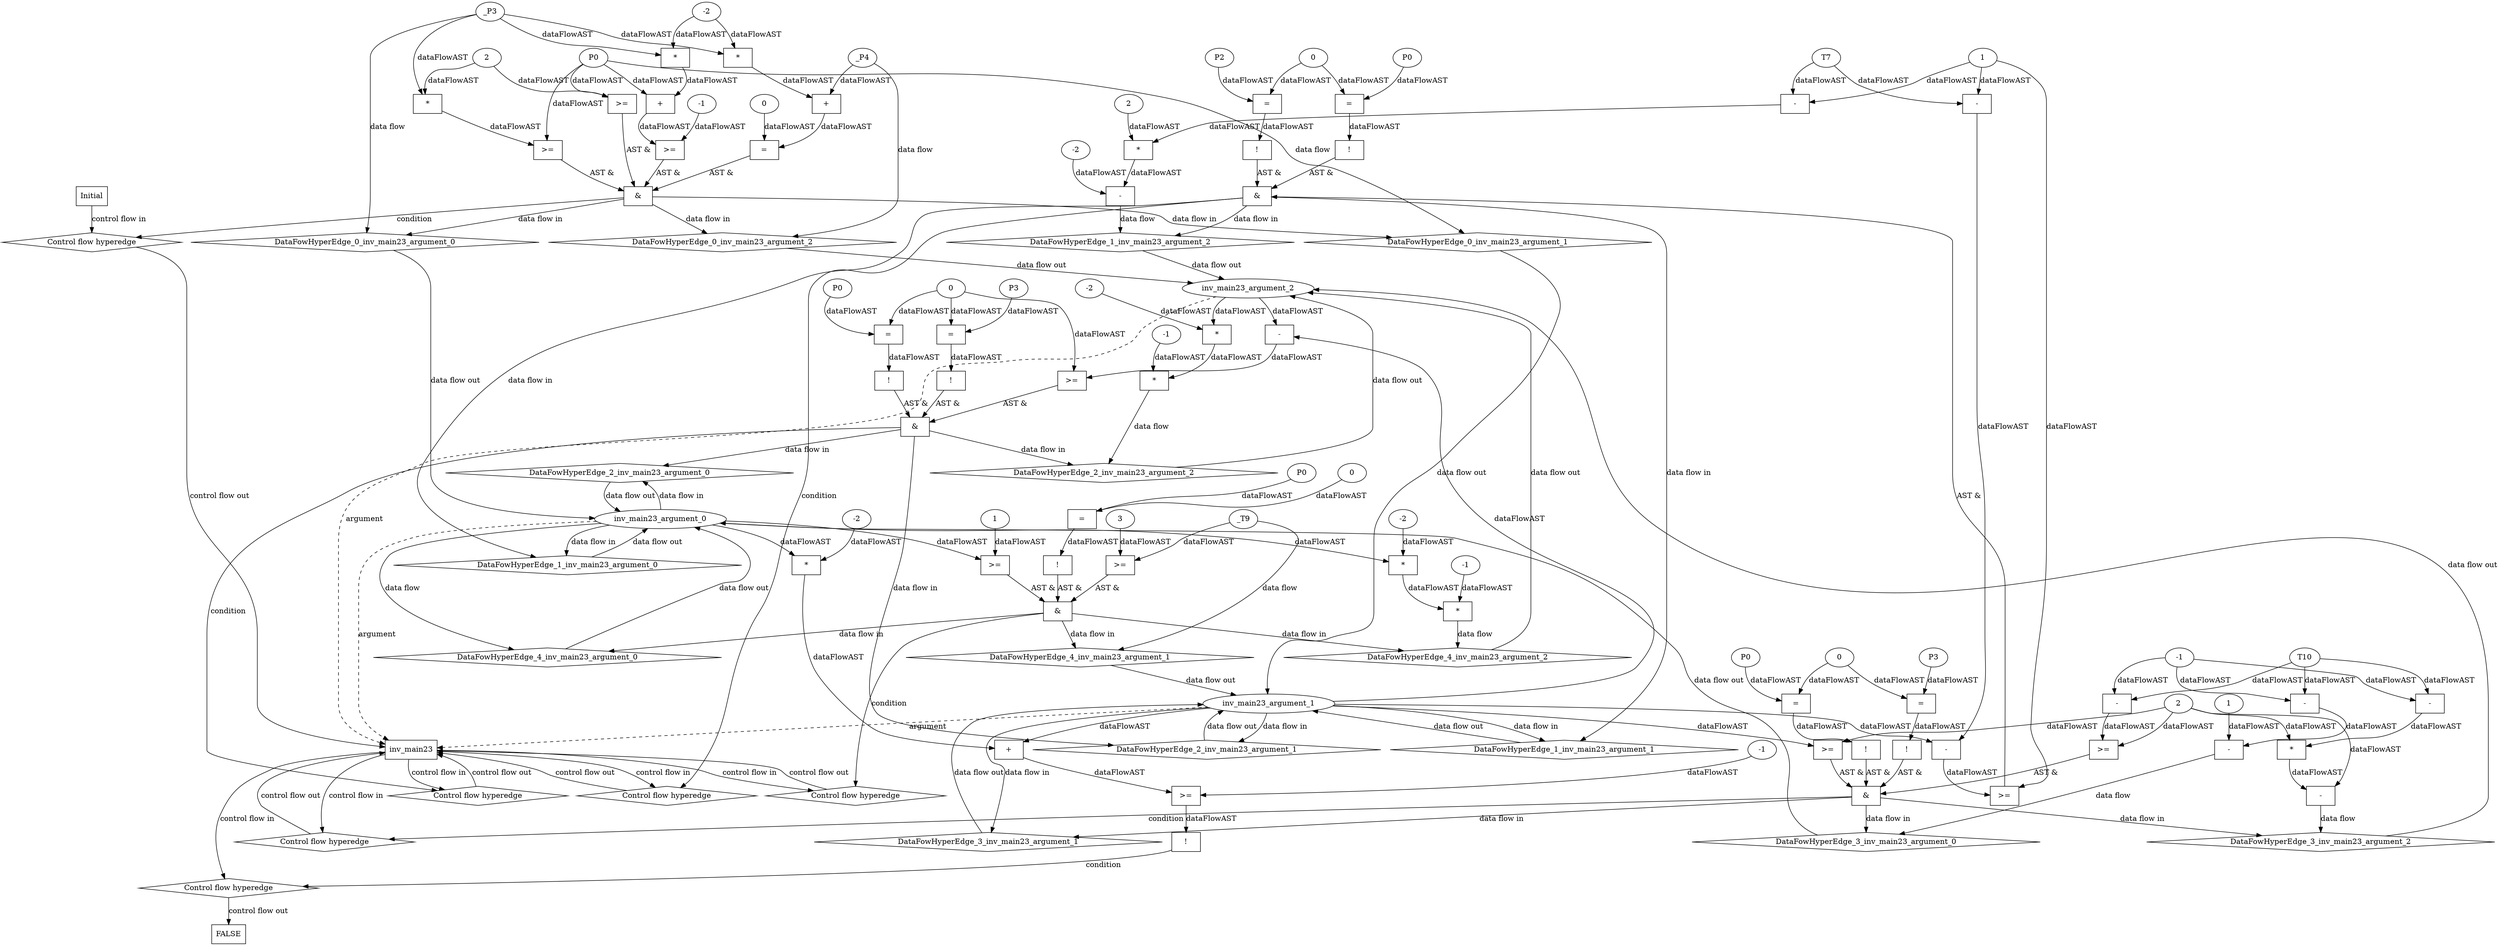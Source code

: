 digraph dag {
"inv_main23" [label="inv_main23" nodeName="inv_main23" class=cfn  shape="rect"];
FALSE [label="FALSE" nodeName=FALSE class=cfn  shape="rect"];
Initial [label="Initial" nodeName=Initial class=cfn  shape="rect"];
ControlFowHyperEdge_0 [label="Control flow hyperedge" nodeName=ControlFowHyperEdge_0 class=controlFlowHyperEdge shape="diamond"];
"Initial" -> ControlFowHyperEdge_0 [label="control flow in"]
ControlFowHyperEdge_0 -> "inv_main23" [label="control flow out"]
ControlFowHyperEdge_1 [label="Control flow hyperedge" nodeName=ControlFowHyperEdge_1 class=controlFlowHyperEdge shape="diamond"];
"inv_main23" -> ControlFowHyperEdge_1 [label="control flow in"]
ControlFowHyperEdge_1 -> "inv_main23" [label="control flow out"]
ControlFowHyperEdge_2 [label="Control flow hyperedge" nodeName=ControlFowHyperEdge_2 class=controlFlowHyperEdge shape="diamond"];
"inv_main23" -> ControlFowHyperEdge_2 [label="control flow in"]
ControlFowHyperEdge_2 -> "inv_main23" [label="control flow out"]
ControlFowHyperEdge_3 [label="Control flow hyperedge" nodeName=ControlFowHyperEdge_3 class=controlFlowHyperEdge shape="diamond"];
"inv_main23" -> ControlFowHyperEdge_3 [label="control flow in"]
ControlFowHyperEdge_3 -> "inv_main23" [label="control flow out"]
ControlFowHyperEdge_4 [label="Control flow hyperedge" nodeName=ControlFowHyperEdge_4 class=controlFlowHyperEdge shape="diamond"];
"inv_main23" -> ControlFowHyperEdge_4 [label="control flow in"]
ControlFowHyperEdge_4 -> "inv_main23" [label="control flow out"]
ControlFowHyperEdge_5 [label="Control flow hyperedge" nodeName=ControlFowHyperEdge_5 class=controlFlowHyperEdge shape="diamond"];
"inv_main23" -> ControlFowHyperEdge_5 [label="control flow in"]
ControlFowHyperEdge_5 -> "FALSE" [label="control flow out"]
"inv_main23_argument_0" [label="inv_main23_argument_0" nodeName=argument0 class=argument  head="inv_main23" shape="oval"];
"inv_main23_argument_0" -> "inv_main23"[label="argument" style="dashed"]
"inv_main23_argument_1" [label="inv_main23_argument_1" nodeName=argument1 class=argument  head="inv_main23" shape="oval"];
"inv_main23_argument_1" -> "inv_main23"[label="argument" style="dashed"]
"inv_main23_argument_2" [label="inv_main23_argument_2" nodeName=argument2 class=argument  head="inv_main23" shape="oval"];
"inv_main23_argument_2" -> "inv_main23"[label="argument" style="dashed"]

"xxxinv_main23___Initial_0xxx_and" [label="&" nodeName="xxxinv_main23___Initial_0xxx_and" class=Operator shape="rect"];
"xxxinv_main23___Initial_0xxxguard_0_node_0" [label=">=" nodeName="xxxinv_main23___Initial_0xxxguard_0_node_0" class=Operator  shape="rect"];
"xxxinv_main23___Initial_0xxxguard_0_node_2" [label="2" nodeName="xxxinv_main23___Initial_0xxxguard_0_node_2" class=Literal ];
"xxxinv_main23___Initial_0xxxdataFlow1_node_0" -> "xxxinv_main23___Initial_0xxxguard_0_node_0"[label="dataFlowAST"]
"xxxinv_main23___Initial_0xxxguard_0_node_2" -> "xxxinv_main23___Initial_0xxxguard_0_node_0"[label="dataFlowAST"]

"xxxinv_main23___Initial_0xxxguard_0_node_0" -> "xxxinv_main23___Initial_0xxx_and" [label="AST &"];
"xxxinv_main23___Initial_0xxxguard1_node_0" [label=">=" nodeName="xxxinv_main23___Initial_0xxxguard1_node_0" class=Operator  shape="rect"];
"xxxinv_main23___Initial_0xxxguard1_node_1" [label="*" nodeName="xxxinv_main23___Initial_0xxxguard1_node_1" class=Operator  shape="rect"];
"xxxinv_main23___Initial_0xxxguard_0_node_2" [label="2" nodeName="xxxinv_main23___Initial_0xxxguard_0_node_2" class=Coeff ];
"xxxinv_main23___Initial_0xxxguard1_node_1" -> "xxxinv_main23___Initial_0xxxguard1_node_0"[label="dataFlowAST"]
"xxxinv_main23___Initial_0xxxdataFlow1_node_0" -> "xxxinv_main23___Initial_0xxxguard1_node_0"[label="dataFlowAST"]
"xxxinv_main23___Initial_0xxxguard_0_node_2" -> "xxxinv_main23___Initial_0xxxguard1_node_1"[label="dataFlowAST"]
"xxxinv_main23___Initial_0xxxdataFlow_0_node_0" -> "xxxinv_main23___Initial_0xxxguard1_node_1"[label="dataFlowAST"]

"xxxinv_main23___Initial_0xxxguard1_node_0" -> "xxxinv_main23___Initial_0xxx_and" [label="AST &"];
"xxxinv_main23___Initial_0xxxguard2_node_0" [label=">=" nodeName="xxxinv_main23___Initial_0xxxguard2_node_0" class=Operator  shape="rect"];
"xxxinv_main23___Initial_0xxxguard2_node_1" [label="+" nodeName="xxxinv_main23___Initial_0xxxguard2_node_1" class= Operator shape="rect"];
"xxxinv_main23___Initial_0xxxguard2_node_2" [label="*" nodeName="xxxinv_main23___Initial_0xxxguard2_node_2" class=Operator  shape="rect"];
"xxxinv_main23___Initial_0xxxguard2_node_3" [label="-2" nodeName="xxxinv_main23___Initial_0xxxguard2_node_3" class=Coeff ];
"xxxinv_main23___Initial_0xxxguard2_node_6" [label="-1" nodeName="xxxinv_main23___Initial_0xxxguard2_node_6" class=Literal ];
"xxxinv_main23___Initial_0xxxguard2_node_1" -> "xxxinv_main23___Initial_0xxxguard2_node_0"[label="dataFlowAST"]
"xxxinv_main23___Initial_0xxxguard2_node_6" -> "xxxinv_main23___Initial_0xxxguard2_node_0"[label="dataFlowAST"]
"xxxinv_main23___Initial_0xxxguard2_node_2" -> "xxxinv_main23___Initial_0xxxguard2_node_1"[label="dataFlowAST"]
"xxxinv_main23___Initial_0xxxdataFlow1_node_0" -> "xxxinv_main23___Initial_0xxxguard2_node_1"[label="dataFlowAST"]
"xxxinv_main23___Initial_0xxxguard2_node_3" -> "xxxinv_main23___Initial_0xxxguard2_node_2"[label="dataFlowAST"]
"xxxinv_main23___Initial_0xxxdataFlow_0_node_0" -> "xxxinv_main23___Initial_0xxxguard2_node_2"[label="dataFlowAST"]

"xxxinv_main23___Initial_0xxxguard2_node_0" -> "xxxinv_main23___Initial_0xxx_and" [label="AST &"];
"xxxinv_main23___Initial_0xxxguard3_node_0" [label="=" nodeName="xxxinv_main23___Initial_0xxxguard3_node_0" class=Operator  shape="rect"];
"xxxinv_main23___Initial_0xxxguard3_node_1" [label="+" nodeName="xxxinv_main23___Initial_0xxxguard3_node_1" class= Operator shape="rect"];
"xxxinv_main23___Initial_0xxxguard3_node_3" [label="*" nodeName="xxxinv_main23___Initial_0xxxguard3_node_3" class=Operator  shape="rect"];
"xxxinv_main23___Initial_0xxxguard2_node_3" [label="-2" nodeName="xxxinv_main23___Initial_0xxxguard2_node_3" class=Coeff ];
"xxxinv_main23___Initial_0xxxguard3_node_6" [label="0" nodeName="xxxinv_main23___Initial_0xxxguard3_node_6" class=Literal ];
"xxxinv_main23___Initial_0xxxguard3_node_1" -> "xxxinv_main23___Initial_0xxxguard3_node_0"[label="dataFlowAST"]
"xxxinv_main23___Initial_0xxxguard3_node_6" -> "xxxinv_main23___Initial_0xxxguard3_node_0"[label="dataFlowAST"]
"xxxinv_main23___Initial_0xxxdataFlow2_node_0" -> "xxxinv_main23___Initial_0xxxguard3_node_1"[label="dataFlowAST"]
"xxxinv_main23___Initial_0xxxguard3_node_3" -> "xxxinv_main23___Initial_0xxxguard3_node_1"[label="dataFlowAST"]
"xxxinv_main23___Initial_0xxxdataFlow_0_node_0" -> "xxxinv_main23___Initial_0xxxguard3_node_3"[label="dataFlowAST"]
"xxxinv_main23___Initial_0xxxguard2_node_3" -> "xxxinv_main23___Initial_0xxxguard3_node_3"[label="dataFlowAST"]

"xxxinv_main23___Initial_0xxxguard3_node_0" -> "xxxinv_main23___Initial_0xxx_and" [label="AST &"];
"xxxinv_main23___Initial_0xxx_and" -> "ControlFowHyperEdge_0" [label="condition"];
"xxxinv_main23___Initial_0xxxdataFlow_0_node_0" [label="_P3" nodeName="xxxinv_main23___Initial_0xxxdataFlow_0_node_0" class=Constant ];

"xxxinv_main23___Initial_0xxxdataFlow_0_node_0" -> "DataFowHyperEdge_0_inv_main23_argument_0" [label="data flow"];
"xxxinv_main23___Initial_0xxxdataFlow1_node_0" [label="P0" nodeName="xxxinv_main23___Initial_0xxxdataFlow1_node_0" class=Constant ];

"xxxinv_main23___Initial_0xxxdataFlow1_node_0" -> "DataFowHyperEdge_0_inv_main23_argument_1" [label="data flow"];
"xxxinv_main23___Initial_0xxxdataFlow2_node_0" [label="_P4" nodeName="xxxinv_main23___Initial_0xxxdataFlow2_node_0" class=Constant ];

"xxxinv_main23___Initial_0xxxdataFlow2_node_0" -> "DataFowHyperEdge_0_inv_main23_argument_2" [label="data flow"];
"xxxinv_main23___inv_main23_1xxx_and" [label="&" nodeName="xxxinv_main23___inv_main23_1xxx_and" class=Operator shape="rect"];
"xxxinv_main23___inv_main23_1xxxguard_0_node_0" [label="!" nodeName="xxxinv_main23___inv_main23_1xxxguard_0_node_0" class=Operator shape="rect"];
"xxxinv_main23___inv_main23_1xxxguard_0_node_1" [label="=" nodeName="xxxinv_main23___inv_main23_1xxxguard_0_node_1" class=Operator  shape="rect"];
"xxxinv_main23___inv_main23_1xxxguard_0_node_2" [label="P0" nodeName="xxxinv_main23___inv_main23_1xxxguard_0_node_2" class=Constant ];
"xxxinv_main23___inv_main23_1xxxguard_0_node_3" [label="0" nodeName="xxxinv_main23___inv_main23_1xxxguard_0_node_3" class=Literal ];
"xxxinv_main23___inv_main23_1xxxguard_0_node_1" -> "xxxinv_main23___inv_main23_1xxxguard_0_node_0"[label="dataFlowAST"]
"xxxinv_main23___inv_main23_1xxxguard_0_node_2" -> "xxxinv_main23___inv_main23_1xxxguard_0_node_1"[label="dataFlowAST"]
"xxxinv_main23___inv_main23_1xxxguard_0_node_3" -> "xxxinv_main23___inv_main23_1xxxguard_0_node_1"[label="dataFlowAST"]

"xxxinv_main23___inv_main23_1xxxguard_0_node_0" -> "xxxinv_main23___inv_main23_1xxx_and" [label="AST &"];
"xxxinv_main23___inv_main23_1xxxguard1_node_0" [label="!" nodeName="xxxinv_main23___inv_main23_1xxxguard1_node_0" class=Operator shape="rect"];
"xxxinv_main23___inv_main23_1xxxguard1_node_1" [label="=" nodeName="xxxinv_main23___inv_main23_1xxxguard1_node_1" class=Operator  shape="rect"];
"xxxinv_main23___inv_main23_1xxxguard1_node_2" [label="P2" nodeName="xxxinv_main23___inv_main23_1xxxguard1_node_2" class=Constant ];
"xxxinv_main23___inv_main23_1xxxguard1_node_1" -> "xxxinv_main23___inv_main23_1xxxguard1_node_0"[label="dataFlowAST"]
"xxxinv_main23___inv_main23_1xxxguard1_node_2" -> "xxxinv_main23___inv_main23_1xxxguard1_node_1"[label="dataFlowAST"]
"xxxinv_main23___inv_main23_1xxxguard_0_node_3" -> "xxxinv_main23___inv_main23_1xxxguard1_node_1"[label="dataFlowAST"]

"xxxinv_main23___inv_main23_1xxxguard1_node_0" -> "xxxinv_main23___inv_main23_1xxx_and" [label="AST &"];
"xxxinv_main23___inv_main23_1xxxguard2_node_0" [label=">=" nodeName="xxxinv_main23___inv_main23_1xxxguard2_node_0" class=Operator  shape="rect"];
"xxxinv_main23___inv_main23_1xxxguard2_node_1" [label="-" nodeName="xxxinv_main23___inv_main23_1xxxguard2_node_1" class= Operator shape="rect"];
"xxxinv_main23___inv_main23_1xxxguard2_node_3" [label="-" nodeName="xxxinv_main23___inv_main23_1xxxguard2_node_3" class= Operator shape="rect"];
"xxxinv_main23___inv_main23_1xxxguard2_node_1" -> "xxxinv_main23___inv_main23_1xxxguard2_node_0"[label="dataFlowAST"]
"xxxinv_main23___inv_main23_1xxxdataFlow_0_node_5" -> "xxxinv_main23___inv_main23_1xxxguard2_node_0"[label="dataFlowAST"]
"inv_main23_argument_1" -> "xxxinv_main23___inv_main23_1xxxguard2_node_1"[label="dataFlowAST"]
"xxxinv_main23___inv_main23_1xxxguard2_node_3" -> "xxxinv_main23___inv_main23_1xxxguard2_node_1"[label="dataFlowAST"]
"xxxinv_main23___inv_main23_1xxxdataFlow_0_node_4" -> "xxxinv_main23___inv_main23_1xxxguard2_node_3"[label="dataFlowAST"]
"xxxinv_main23___inv_main23_1xxxdataFlow_0_node_5" -> "xxxinv_main23___inv_main23_1xxxguard2_node_3"[label="dataFlowAST"]

"xxxinv_main23___inv_main23_1xxxguard2_node_0" -> "xxxinv_main23___inv_main23_1xxx_and" [label="AST &"];
"xxxinv_main23___inv_main23_1xxx_and" -> "ControlFowHyperEdge_1" [label="condition"];
"xxxinv_main23___inv_main23_1xxxdataFlow_0_node_0" [label="-" nodeName="xxxinv_main23___inv_main23_1xxxdataFlow_0_node_0" class= Operator shape="rect"];
"xxxinv_main23___inv_main23_1xxxdataFlow_0_node_1" [label="*" nodeName="xxxinv_main23___inv_main23_1xxxdataFlow_0_node_1" class=Operator  shape="rect"];
"xxxinv_main23___inv_main23_1xxxdataFlow_0_node_2" [label="2" nodeName="xxxinv_main23___inv_main23_1xxxdataFlow_0_node_2" class=Coeff ];
"xxxinv_main23___inv_main23_1xxxdataFlow_0_node_3" [label="-" nodeName="xxxinv_main23___inv_main23_1xxxdataFlow_0_node_3" class= Operator shape="rect"];
"xxxinv_main23___inv_main23_1xxxdataFlow_0_node_4" [label="T7" nodeName="xxxinv_main23___inv_main23_1xxxdataFlow_0_node_4" class=Constant ];
"xxxinv_main23___inv_main23_1xxxdataFlow_0_node_5" [label="1" nodeName="xxxinv_main23___inv_main23_1xxxdataFlow_0_node_5" class=Literal ];
"xxxinv_main23___inv_main23_1xxxdataFlow_0_node_6" [label="-2" nodeName="xxxinv_main23___inv_main23_1xxxdataFlow_0_node_6" class=Literal ];
"xxxinv_main23___inv_main23_1xxxdataFlow_0_node_1" -> "xxxinv_main23___inv_main23_1xxxdataFlow_0_node_0"[label="dataFlowAST"]
"xxxinv_main23___inv_main23_1xxxdataFlow_0_node_6" -> "xxxinv_main23___inv_main23_1xxxdataFlow_0_node_0"[label="dataFlowAST"]
"xxxinv_main23___inv_main23_1xxxdataFlow_0_node_2" -> "xxxinv_main23___inv_main23_1xxxdataFlow_0_node_1"[label="dataFlowAST"]
"xxxinv_main23___inv_main23_1xxxdataFlow_0_node_3" -> "xxxinv_main23___inv_main23_1xxxdataFlow_0_node_1"[label="dataFlowAST"]
"xxxinv_main23___inv_main23_1xxxdataFlow_0_node_4" -> "xxxinv_main23___inv_main23_1xxxdataFlow_0_node_3"[label="dataFlowAST"]
"xxxinv_main23___inv_main23_1xxxdataFlow_0_node_5" -> "xxxinv_main23___inv_main23_1xxxdataFlow_0_node_3"[label="dataFlowAST"]

"xxxinv_main23___inv_main23_1xxxdataFlow_0_node_0" -> "DataFowHyperEdge_1_inv_main23_argument_2" [label="data flow"];
"xxxinv_main23___inv_main23_2xxx_and" [label="&" nodeName="xxxinv_main23___inv_main23_2xxx_and" class=Operator shape="rect"];
"xxxinv_main23___inv_main23_2xxxguard_0_node_0" [label="!" nodeName="xxxinv_main23___inv_main23_2xxxguard_0_node_0" class=Operator shape="rect"];
"xxxinv_main23___inv_main23_2xxxguard_0_node_1" [label="=" nodeName="xxxinv_main23___inv_main23_2xxxguard_0_node_1" class=Operator  shape="rect"];
"xxxinv_main23___inv_main23_2xxxguard_0_node_2" [label="P0" nodeName="xxxinv_main23___inv_main23_2xxxguard_0_node_2" class=Constant ];
"xxxinv_main23___inv_main23_2xxxguard_0_node_3" [label="0" nodeName="xxxinv_main23___inv_main23_2xxxguard_0_node_3" class=Literal ];
"xxxinv_main23___inv_main23_2xxxguard_0_node_1" -> "xxxinv_main23___inv_main23_2xxxguard_0_node_0"[label="dataFlowAST"]
"xxxinv_main23___inv_main23_2xxxguard_0_node_2" -> "xxxinv_main23___inv_main23_2xxxguard_0_node_1"[label="dataFlowAST"]
"xxxinv_main23___inv_main23_2xxxguard_0_node_3" -> "xxxinv_main23___inv_main23_2xxxguard_0_node_1"[label="dataFlowAST"]

"xxxinv_main23___inv_main23_2xxxguard_0_node_0" -> "xxxinv_main23___inv_main23_2xxx_and" [label="AST &"];
"xxxinv_main23___inv_main23_2xxxguard1_node_0" [label="!" nodeName="xxxinv_main23___inv_main23_2xxxguard1_node_0" class=Operator shape="rect"];
"xxxinv_main23___inv_main23_2xxxguard1_node_1" [label="=" nodeName="xxxinv_main23___inv_main23_2xxxguard1_node_1" class=Operator  shape="rect"];
"xxxinv_main23___inv_main23_2xxxguard1_node_2" [label="P3" nodeName="xxxinv_main23___inv_main23_2xxxguard1_node_2" class=Constant ];
"xxxinv_main23___inv_main23_2xxxguard1_node_1" -> "xxxinv_main23___inv_main23_2xxxguard1_node_0"[label="dataFlowAST"]
"xxxinv_main23___inv_main23_2xxxguard1_node_2" -> "xxxinv_main23___inv_main23_2xxxguard1_node_1"[label="dataFlowAST"]
"xxxinv_main23___inv_main23_2xxxguard_0_node_3" -> "xxxinv_main23___inv_main23_2xxxguard1_node_1"[label="dataFlowAST"]

"xxxinv_main23___inv_main23_2xxxguard1_node_0" -> "xxxinv_main23___inv_main23_2xxx_and" [label="AST &"];
"xxxinv_main23___inv_main23_2xxxguard2_node_0" [label=">=" nodeName="xxxinv_main23___inv_main23_2xxxguard2_node_0" class=Operator  shape="rect"];
"xxxinv_main23___inv_main23_2xxxguard2_node_2" [label="-" nodeName="xxxinv_main23___inv_main23_2xxxguard2_node_2" class= Operator shape="rect"];
"xxxinv_main23___inv_main23_2xxxguard_0_node_3" -> "xxxinv_main23___inv_main23_2xxxguard2_node_0"[label="dataFlowAST"]
"xxxinv_main23___inv_main23_2xxxguard2_node_2" -> "xxxinv_main23___inv_main23_2xxxguard2_node_0"[label="dataFlowAST"]
"inv_main23_argument_2" -> "xxxinv_main23___inv_main23_2xxxguard2_node_2"[label="dataFlowAST"]
"inv_main23_argument_1" -> "xxxinv_main23___inv_main23_2xxxguard2_node_2"[label="dataFlowAST"]

"xxxinv_main23___inv_main23_2xxxguard2_node_0" -> "xxxinv_main23___inv_main23_2xxx_and" [label="AST &"];
"xxxinv_main23___inv_main23_2xxx_and" -> "ControlFowHyperEdge_2" [label="condition"];
"xxxinv_main23___inv_main23_2xxxdataFlow_0_node_0" [label="*" nodeName="xxxinv_main23___inv_main23_2xxxdataFlow_0_node_0" class=Operator  shape="rect"];
"xxxinv_main23___inv_main23_2xxxdataFlow_0_node_1" [label="-1" nodeName="xxxinv_main23___inv_main23_2xxxdataFlow_0_node_1" class=Coeff ];
"xxxinv_main23___inv_main23_2xxxdataFlow_0_node_2" [label="*" nodeName="xxxinv_main23___inv_main23_2xxxdataFlow_0_node_2" class=Operator  shape="rect"];
"xxxinv_main23___inv_main23_2xxxdataFlow_0_node_3" [label="-2" nodeName="xxxinv_main23___inv_main23_2xxxdataFlow_0_node_3" class=Coeff ];
"xxxinv_main23___inv_main23_2xxxdataFlow_0_node_1" -> "xxxinv_main23___inv_main23_2xxxdataFlow_0_node_0"[label="dataFlowAST"]
"xxxinv_main23___inv_main23_2xxxdataFlow_0_node_2" -> "xxxinv_main23___inv_main23_2xxxdataFlow_0_node_0"[label="dataFlowAST"]
"inv_main23_argument_2" -> "xxxinv_main23___inv_main23_2xxxdataFlow_0_node_2"[label="dataFlowAST"]
"xxxinv_main23___inv_main23_2xxxdataFlow_0_node_3" -> "xxxinv_main23___inv_main23_2xxxdataFlow_0_node_2"[label="dataFlowAST"]

"xxxinv_main23___inv_main23_2xxxdataFlow_0_node_0" -> "DataFowHyperEdge_2_inv_main23_argument_2" [label="data flow"];
"xxxinv_main23___inv_main23_3xxx_and" [label="&" nodeName="xxxinv_main23___inv_main23_3xxx_and" class=Operator shape="rect"];
"xxxinv_main23___inv_main23_3xxxguard_0_node_0" [label="!" nodeName="xxxinv_main23___inv_main23_3xxxguard_0_node_0" class=Operator shape="rect"];
"xxxinv_main23___inv_main23_3xxxguard_0_node_1" [label="=" nodeName="xxxinv_main23___inv_main23_3xxxguard_0_node_1" class=Operator  shape="rect"];
"xxxinv_main23___inv_main23_3xxxguard_0_node_2" [label="P0" nodeName="xxxinv_main23___inv_main23_3xxxguard_0_node_2" class=Constant ];
"xxxinv_main23___inv_main23_3xxxguard_0_node_3" [label="0" nodeName="xxxinv_main23___inv_main23_3xxxguard_0_node_3" class=Literal ];
"xxxinv_main23___inv_main23_3xxxguard_0_node_1" -> "xxxinv_main23___inv_main23_3xxxguard_0_node_0"[label="dataFlowAST"]
"xxxinv_main23___inv_main23_3xxxguard_0_node_2" -> "xxxinv_main23___inv_main23_3xxxguard_0_node_1"[label="dataFlowAST"]
"xxxinv_main23___inv_main23_3xxxguard_0_node_3" -> "xxxinv_main23___inv_main23_3xxxguard_0_node_1"[label="dataFlowAST"]

"xxxinv_main23___inv_main23_3xxxguard_0_node_0" -> "xxxinv_main23___inv_main23_3xxx_and" [label="AST &"];
"xxxinv_main23___inv_main23_3xxxguard1_node_0" [label="!" nodeName="xxxinv_main23___inv_main23_3xxxguard1_node_0" class=Operator shape="rect"];
"xxxinv_main23___inv_main23_3xxxguard1_node_1" [label="=" nodeName="xxxinv_main23___inv_main23_3xxxguard1_node_1" class=Operator  shape="rect"];
"xxxinv_main23___inv_main23_3xxxguard1_node_2" [label="P3" nodeName="xxxinv_main23___inv_main23_3xxxguard1_node_2" class=Constant ];
"xxxinv_main23___inv_main23_3xxxguard1_node_1" -> "xxxinv_main23___inv_main23_3xxxguard1_node_0"[label="dataFlowAST"]
"xxxinv_main23___inv_main23_3xxxguard1_node_2" -> "xxxinv_main23___inv_main23_3xxxguard1_node_1"[label="dataFlowAST"]
"xxxinv_main23___inv_main23_3xxxguard_0_node_3" -> "xxxinv_main23___inv_main23_3xxxguard1_node_1"[label="dataFlowAST"]

"xxxinv_main23___inv_main23_3xxxguard1_node_0" -> "xxxinv_main23___inv_main23_3xxx_and" [label="AST &"];
"xxxinv_main23___inv_main23_3xxxguard2_node_0" [label=">=" nodeName="xxxinv_main23___inv_main23_3xxxguard2_node_0" class=Operator  shape="rect"];
"xxxinv_main23___inv_main23_3xxxguard2_node_1" [label="-" nodeName="xxxinv_main23___inv_main23_3xxxguard2_node_1" class= Operator shape="rect"];
"xxxinv_main23___inv_main23_3xxxguard2_node_1" -> "xxxinv_main23___inv_main23_3xxxguard2_node_0"[label="dataFlowAST"]
"xxxinv_main23___inv_main23_3xxxdataFlow1_node_2" -> "xxxinv_main23___inv_main23_3xxxguard2_node_0"[label="dataFlowAST"]
"xxxinv_main23___inv_main23_3xxxdataFlow_0_node_2" -> "xxxinv_main23___inv_main23_3xxxguard2_node_1"[label="dataFlowAST"]
"xxxinv_main23___inv_main23_3xxxdataFlow_0_node_3" -> "xxxinv_main23___inv_main23_3xxxguard2_node_1"[label="dataFlowAST"]

"xxxinv_main23___inv_main23_3xxxguard2_node_0" -> "xxxinv_main23___inv_main23_3xxx_and" [label="AST &"];
"xxxinv_main23___inv_main23_3xxxguard3_node_0" [label=">=" nodeName="xxxinv_main23___inv_main23_3xxxguard3_node_0" class=Operator  shape="rect"];
"inv_main23_argument_1" -> "xxxinv_main23___inv_main23_3xxxguard3_node_0"[label="dataFlowAST"]
"xxxinv_main23___inv_main23_3xxxdataFlow1_node_2" -> "xxxinv_main23___inv_main23_3xxxguard3_node_0"[label="dataFlowAST"]

"xxxinv_main23___inv_main23_3xxxguard3_node_0" -> "xxxinv_main23___inv_main23_3xxx_and" [label="AST &"];
"xxxinv_main23___inv_main23_3xxx_and" -> "ControlFowHyperEdge_3" [label="condition"];
"xxxinv_main23___inv_main23_3xxxdataFlow_0_node_0" [label="-" nodeName="xxxinv_main23___inv_main23_3xxxdataFlow_0_node_0" class= Operator shape="rect"];
"xxxinv_main23___inv_main23_3xxxdataFlow_0_node_1" [label="-" nodeName="xxxinv_main23___inv_main23_3xxxdataFlow_0_node_1" class= Operator shape="rect"];
"xxxinv_main23___inv_main23_3xxxdataFlow_0_node_2" [label="T10" nodeName="xxxinv_main23___inv_main23_3xxxdataFlow_0_node_2" class=Constant ];
"xxxinv_main23___inv_main23_3xxxdataFlow_0_node_3" [label="-1" nodeName="xxxinv_main23___inv_main23_3xxxdataFlow_0_node_3" class=Literal ];
"xxxinv_main23___inv_main23_3xxxdataFlow_0_node_4" [label="1" nodeName="xxxinv_main23___inv_main23_3xxxdataFlow_0_node_4" class=Literal ];
"xxxinv_main23___inv_main23_3xxxdataFlow_0_node_1" -> "xxxinv_main23___inv_main23_3xxxdataFlow_0_node_0"[label="dataFlowAST"]
"xxxinv_main23___inv_main23_3xxxdataFlow_0_node_4" -> "xxxinv_main23___inv_main23_3xxxdataFlow_0_node_0"[label="dataFlowAST"]
"xxxinv_main23___inv_main23_3xxxdataFlow_0_node_2" -> "xxxinv_main23___inv_main23_3xxxdataFlow_0_node_1"[label="dataFlowAST"]
"xxxinv_main23___inv_main23_3xxxdataFlow_0_node_3" -> "xxxinv_main23___inv_main23_3xxxdataFlow_0_node_1"[label="dataFlowAST"]

"xxxinv_main23___inv_main23_3xxxdataFlow_0_node_0" -> "DataFowHyperEdge_3_inv_main23_argument_0" [label="data flow"];
"xxxinv_main23___inv_main23_3xxxdataFlow1_node_0" [label="-" nodeName="xxxinv_main23___inv_main23_3xxxdataFlow1_node_0" class= Operator shape="rect"];
"xxxinv_main23___inv_main23_3xxxdataFlow1_node_1" [label="*" nodeName="xxxinv_main23___inv_main23_3xxxdataFlow1_node_1" class=Operator  shape="rect"];
"xxxinv_main23___inv_main23_3xxxdataFlow1_node_2" [label="2" nodeName="xxxinv_main23___inv_main23_3xxxdataFlow1_node_2" class=Coeff ];
"xxxinv_main23___inv_main23_3xxxdataFlow1_node_3" [label="-" nodeName="xxxinv_main23___inv_main23_3xxxdataFlow1_node_3" class= Operator shape="rect"];
"xxxinv_main23___inv_main23_3xxxdataFlow1_node_2" [label="2" nodeName="xxxinv_main23___inv_main23_3xxxdataFlow1_node_2" class=Literal ];
"xxxinv_main23___inv_main23_3xxxdataFlow1_node_1" -> "xxxinv_main23___inv_main23_3xxxdataFlow1_node_0"[label="dataFlowAST"]
"xxxinv_main23___inv_main23_3xxxdataFlow1_node_2" -> "xxxinv_main23___inv_main23_3xxxdataFlow1_node_0"[label="dataFlowAST"]
"xxxinv_main23___inv_main23_3xxxdataFlow1_node_2" -> "xxxinv_main23___inv_main23_3xxxdataFlow1_node_1"[label="dataFlowAST"]
"xxxinv_main23___inv_main23_3xxxdataFlow1_node_3" -> "xxxinv_main23___inv_main23_3xxxdataFlow1_node_1"[label="dataFlowAST"]
"xxxinv_main23___inv_main23_3xxxdataFlow_0_node_2" -> "xxxinv_main23___inv_main23_3xxxdataFlow1_node_3"[label="dataFlowAST"]
"xxxinv_main23___inv_main23_3xxxdataFlow_0_node_3" -> "xxxinv_main23___inv_main23_3xxxdataFlow1_node_3"[label="dataFlowAST"]

"xxxinv_main23___inv_main23_3xxxdataFlow1_node_0" -> "DataFowHyperEdge_3_inv_main23_argument_2" [label="data flow"];
"xxxinv_main23___inv_main23_4xxx_and" [label="&" nodeName="xxxinv_main23___inv_main23_4xxx_and" class=Operator shape="rect"];
"xxxinv_main23___inv_main23_4xxxguard_0_node_0" [label="!" nodeName="xxxinv_main23___inv_main23_4xxxguard_0_node_0" class=Operator shape="rect"];
"xxxinv_main23___inv_main23_4xxxguard_0_node_1" [label="=" nodeName="xxxinv_main23___inv_main23_4xxxguard_0_node_1" class=Operator  shape="rect"];
"xxxinv_main23___inv_main23_4xxxguard_0_node_2" [label="P0" nodeName="xxxinv_main23___inv_main23_4xxxguard_0_node_2" class=Constant ];
"xxxinv_main23___inv_main23_4xxxguard_0_node_3" [label="0" nodeName="xxxinv_main23___inv_main23_4xxxguard_0_node_3" class=Literal ];
"xxxinv_main23___inv_main23_4xxxguard_0_node_1" -> "xxxinv_main23___inv_main23_4xxxguard_0_node_0"[label="dataFlowAST"]
"xxxinv_main23___inv_main23_4xxxguard_0_node_2" -> "xxxinv_main23___inv_main23_4xxxguard_0_node_1"[label="dataFlowAST"]
"xxxinv_main23___inv_main23_4xxxguard_0_node_3" -> "xxxinv_main23___inv_main23_4xxxguard_0_node_1"[label="dataFlowAST"]

"xxxinv_main23___inv_main23_4xxxguard_0_node_0" -> "xxxinv_main23___inv_main23_4xxx_and" [label="AST &"];
"xxxinv_main23___inv_main23_4xxxguard1_node_0" [label=">=" nodeName="xxxinv_main23___inv_main23_4xxxguard1_node_0" class=Operator  shape="rect"];
"xxxinv_main23___inv_main23_4xxxguard1_node_1" [label="1" nodeName="xxxinv_main23___inv_main23_4xxxguard1_node_1" class=Literal ];
"xxxinv_main23___inv_main23_4xxxguard1_node_1" -> "xxxinv_main23___inv_main23_4xxxguard1_node_0"[label="dataFlowAST"]
"inv_main23_argument_0" -> "xxxinv_main23___inv_main23_4xxxguard1_node_0"[label="dataFlowAST"]

"xxxinv_main23___inv_main23_4xxxguard1_node_0" -> "xxxinv_main23___inv_main23_4xxx_and" [label="AST &"];
"xxxinv_main23___inv_main23_4xxxguard2_node_0" [label=">=" nodeName="xxxinv_main23___inv_main23_4xxxguard2_node_0" class=Operator  shape="rect"];
"xxxinv_main23___inv_main23_4xxxguard2_node_2" [label="3" nodeName="xxxinv_main23___inv_main23_4xxxguard2_node_2" class=Literal ];
"xxxinv_main23___inv_main23_4xxxdataFlow1_node_0" -> "xxxinv_main23___inv_main23_4xxxguard2_node_0"[label="dataFlowAST"]
"xxxinv_main23___inv_main23_4xxxguard2_node_2" -> "xxxinv_main23___inv_main23_4xxxguard2_node_0"[label="dataFlowAST"]

"xxxinv_main23___inv_main23_4xxxguard2_node_0" -> "xxxinv_main23___inv_main23_4xxx_and" [label="AST &"];
"xxxinv_main23___inv_main23_4xxx_and" -> "ControlFowHyperEdge_4" [label="condition"];

"inv_main23_argument_0" -> "DataFowHyperEdge_4_inv_main23_argument_0" [label="data flow"];
"xxxinv_main23___inv_main23_4xxxdataFlow1_node_0" [label="_T9" nodeName="xxxinv_main23___inv_main23_4xxxdataFlow1_node_0" class=Constant ];

"xxxinv_main23___inv_main23_4xxxdataFlow1_node_0" -> "DataFowHyperEdge_4_inv_main23_argument_1" [label="data flow"];
"xxxinv_main23___inv_main23_4xxxdataFlow2_node_0" [label="*" nodeName="xxxinv_main23___inv_main23_4xxxdataFlow2_node_0" class=Operator  shape="rect"];
"xxxinv_main23___inv_main23_4xxxdataFlow2_node_1" [label="-1" nodeName="xxxinv_main23___inv_main23_4xxxdataFlow2_node_1" class=Coeff ];
"xxxinv_main23___inv_main23_4xxxdataFlow2_node_2" [label="*" nodeName="xxxinv_main23___inv_main23_4xxxdataFlow2_node_2" class=Operator  shape="rect"];
"xxxinv_main23___inv_main23_4xxxdataFlow2_node_3" [label="-2" nodeName="xxxinv_main23___inv_main23_4xxxdataFlow2_node_3" class=Coeff ];
"xxxinv_main23___inv_main23_4xxxdataFlow2_node_1" -> "xxxinv_main23___inv_main23_4xxxdataFlow2_node_0"[label="dataFlowAST"]
"xxxinv_main23___inv_main23_4xxxdataFlow2_node_2" -> "xxxinv_main23___inv_main23_4xxxdataFlow2_node_0"[label="dataFlowAST"]
"inv_main23_argument_0" -> "xxxinv_main23___inv_main23_4xxxdataFlow2_node_2"[label="dataFlowAST"]
"xxxinv_main23___inv_main23_4xxxdataFlow2_node_3" -> "xxxinv_main23___inv_main23_4xxxdataFlow2_node_2"[label="dataFlowAST"]

"xxxinv_main23___inv_main23_4xxxdataFlow2_node_0" -> "DataFowHyperEdge_4_inv_main23_argument_2" [label="data flow"];
"xxxFALSE___inv_main23_5xxxguard_0_node_0" [label="!" nodeName="xxxFALSE___inv_main23_5xxxguard_0_node_0" class=Operator shape="rect"];
"xxxFALSE___inv_main23_5xxxguard_0_node_1" [label=">=" nodeName="xxxFALSE___inv_main23_5xxxguard_0_node_1" class=Operator  shape="rect"];
"xxxFALSE___inv_main23_5xxxguard_0_node_2" [label="+" nodeName="xxxFALSE___inv_main23_5xxxguard_0_node_2" class= Operator shape="rect"];
"xxxFALSE___inv_main23_5xxxguard_0_node_4" [label="*" nodeName="xxxFALSE___inv_main23_5xxxguard_0_node_4" class=Operator  shape="rect"];
"xxxFALSE___inv_main23_5xxxguard_0_node_5" [label="-2" nodeName="xxxFALSE___inv_main23_5xxxguard_0_node_5" class=Coeff ];
"xxxFALSE___inv_main23_5xxxguard_0_node_7" [label="-1" nodeName="xxxFALSE___inv_main23_5xxxguard_0_node_7" class=Literal ];
"xxxFALSE___inv_main23_5xxxguard_0_node_1" -> "xxxFALSE___inv_main23_5xxxguard_0_node_0"[label="dataFlowAST"]
"xxxFALSE___inv_main23_5xxxguard_0_node_2" -> "xxxFALSE___inv_main23_5xxxguard_0_node_1"[label="dataFlowAST"]
"xxxFALSE___inv_main23_5xxxguard_0_node_7" -> "xxxFALSE___inv_main23_5xxxguard_0_node_1"[label="dataFlowAST"]
"inv_main23_argument_1" -> "xxxFALSE___inv_main23_5xxxguard_0_node_2"[label="dataFlowAST"]
"xxxFALSE___inv_main23_5xxxguard_0_node_4" -> "xxxFALSE___inv_main23_5xxxguard_0_node_2"[label="dataFlowAST"]
"inv_main23_argument_0" -> "xxxFALSE___inv_main23_5xxxguard_0_node_4"[label="dataFlowAST"]
"xxxFALSE___inv_main23_5xxxguard_0_node_5" -> "xxxFALSE___inv_main23_5xxxguard_0_node_4"[label="dataFlowAST"]

"xxxFALSE___inv_main23_5xxxguard_0_node_0" -> "ControlFowHyperEdge_5" [label="condition"];
"DataFowHyperEdge_0_inv_main23_argument_0" [label="DataFowHyperEdge_0_inv_main23_argument_0" nodeName="DataFowHyperEdge_0_inv_main23_argument_0" class=DataFlowHyperedge shape="diamond"];
"DataFowHyperEdge_0_inv_main23_argument_0" -> "inv_main23_argument_0"[label="data flow out"]
"xxxinv_main23___Initial_0xxx_and" -> "DataFowHyperEdge_0_inv_main23_argument_0"[label="data flow in"]
"DataFowHyperEdge_0_inv_main23_argument_1" [label="DataFowHyperEdge_0_inv_main23_argument_1" nodeName="DataFowHyperEdge_0_inv_main23_argument_1" class=DataFlowHyperedge shape="diamond"];
"DataFowHyperEdge_0_inv_main23_argument_1" -> "inv_main23_argument_1"[label="data flow out"]
"xxxinv_main23___Initial_0xxx_and" -> "DataFowHyperEdge_0_inv_main23_argument_1"[label="data flow in"]
"DataFowHyperEdge_0_inv_main23_argument_2" [label="DataFowHyperEdge_0_inv_main23_argument_2" nodeName="DataFowHyperEdge_0_inv_main23_argument_2" class=DataFlowHyperedge shape="diamond"];
"DataFowHyperEdge_0_inv_main23_argument_2" -> "inv_main23_argument_2"[label="data flow out"]
"xxxinv_main23___Initial_0xxx_and" -> "DataFowHyperEdge_0_inv_main23_argument_2"[label="data flow in"]
"DataFowHyperEdge_1_inv_main23_argument_0" [label="DataFowHyperEdge_1_inv_main23_argument_0" nodeName="DataFowHyperEdge_1_inv_main23_argument_0" class=DataFlowHyperedge shape="diamond"];
"DataFowHyperEdge_1_inv_main23_argument_0" -> "inv_main23_argument_0"[label="data flow out"]
"xxxinv_main23___inv_main23_1xxx_and" -> "DataFowHyperEdge_1_inv_main23_argument_0"[label="data flow in"]
"DataFowHyperEdge_1_inv_main23_argument_1" [label="DataFowHyperEdge_1_inv_main23_argument_1" nodeName="DataFowHyperEdge_1_inv_main23_argument_1" class=DataFlowHyperedge shape="diamond"];
"DataFowHyperEdge_1_inv_main23_argument_1" -> "inv_main23_argument_1"[label="data flow out"]
"xxxinv_main23___inv_main23_1xxx_and" -> "DataFowHyperEdge_1_inv_main23_argument_1"[label="data flow in"]
"DataFowHyperEdge_1_inv_main23_argument_2" [label="DataFowHyperEdge_1_inv_main23_argument_2" nodeName="DataFowHyperEdge_1_inv_main23_argument_2" class=DataFlowHyperedge shape="diamond"];
"DataFowHyperEdge_1_inv_main23_argument_2" -> "inv_main23_argument_2"[label="data flow out"]
"xxxinv_main23___inv_main23_1xxx_and" -> "DataFowHyperEdge_1_inv_main23_argument_2"[label="data flow in"]
"DataFowHyperEdge_2_inv_main23_argument_0" [label="DataFowHyperEdge_2_inv_main23_argument_0" nodeName="DataFowHyperEdge_2_inv_main23_argument_0" class=DataFlowHyperedge shape="diamond"];
"DataFowHyperEdge_2_inv_main23_argument_0" -> "inv_main23_argument_0"[label="data flow out"]
"xxxinv_main23___inv_main23_2xxx_and" -> "DataFowHyperEdge_2_inv_main23_argument_0"[label="data flow in"]
"DataFowHyperEdge_2_inv_main23_argument_1" [label="DataFowHyperEdge_2_inv_main23_argument_1" nodeName="DataFowHyperEdge_2_inv_main23_argument_1" class=DataFlowHyperedge shape="diamond"];
"DataFowHyperEdge_2_inv_main23_argument_1" -> "inv_main23_argument_1"[label="data flow out"]
"xxxinv_main23___inv_main23_2xxx_and" -> "DataFowHyperEdge_2_inv_main23_argument_1"[label="data flow in"]
"DataFowHyperEdge_2_inv_main23_argument_2" [label="DataFowHyperEdge_2_inv_main23_argument_2" nodeName="DataFowHyperEdge_2_inv_main23_argument_2" class=DataFlowHyperedge shape="diamond"];
"DataFowHyperEdge_2_inv_main23_argument_2" -> "inv_main23_argument_2"[label="data flow out"]
"xxxinv_main23___inv_main23_2xxx_and" -> "DataFowHyperEdge_2_inv_main23_argument_2"[label="data flow in"]
"DataFowHyperEdge_3_inv_main23_argument_0" [label="DataFowHyperEdge_3_inv_main23_argument_0" nodeName="DataFowHyperEdge_3_inv_main23_argument_0" class=DataFlowHyperedge shape="diamond"];
"DataFowHyperEdge_3_inv_main23_argument_0" -> "inv_main23_argument_0"[label="data flow out"]
"xxxinv_main23___inv_main23_3xxx_and" -> "DataFowHyperEdge_3_inv_main23_argument_0"[label="data flow in"]
"DataFowHyperEdge_3_inv_main23_argument_1" [label="DataFowHyperEdge_3_inv_main23_argument_1" nodeName="DataFowHyperEdge_3_inv_main23_argument_1" class=DataFlowHyperedge shape="diamond"];
"DataFowHyperEdge_3_inv_main23_argument_1" -> "inv_main23_argument_1"[label="data flow out"]
"xxxinv_main23___inv_main23_3xxx_and" -> "DataFowHyperEdge_3_inv_main23_argument_1"[label="data flow in"]
"DataFowHyperEdge_3_inv_main23_argument_2" [label="DataFowHyperEdge_3_inv_main23_argument_2" nodeName="DataFowHyperEdge_3_inv_main23_argument_2" class=DataFlowHyperedge shape="diamond"];
"DataFowHyperEdge_3_inv_main23_argument_2" -> "inv_main23_argument_2"[label="data flow out"]
"xxxinv_main23___inv_main23_3xxx_and" -> "DataFowHyperEdge_3_inv_main23_argument_2"[label="data flow in"]
"DataFowHyperEdge_4_inv_main23_argument_0" [label="DataFowHyperEdge_4_inv_main23_argument_0" nodeName="DataFowHyperEdge_4_inv_main23_argument_0" class=DataFlowHyperedge shape="diamond"];
"DataFowHyperEdge_4_inv_main23_argument_0" -> "inv_main23_argument_0"[label="data flow out"]
"xxxinv_main23___inv_main23_4xxx_and" -> "DataFowHyperEdge_4_inv_main23_argument_0"[label="data flow in"]
"DataFowHyperEdge_4_inv_main23_argument_1" [label="DataFowHyperEdge_4_inv_main23_argument_1" nodeName="DataFowHyperEdge_4_inv_main23_argument_1" class=DataFlowHyperedge shape="diamond"];
"DataFowHyperEdge_4_inv_main23_argument_1" -> "inv_main23_argument_1"[label="data flow out"]
"xxxinv_main23___inv_main23_4xxx_and" -> "DataFowHyperEdge_4_inv_main23_argument_1"[label="data flow in"]
"DataFowHyperEdge_4_inv_main23_argument_2" [label="DataFowHyperEdge_4_inv_main23_argument_2" nodeName="DataFowHyperEdge_4_inv_main23_argument_2" class=DataFlowHyperedge shape="diamond"];
"DataFowHyperEdge_4_inv_main23_argument_2" -> "inv_main23_argument_2"[label="data flow out"]
"xxxinv_main23___inv_main23_4xxx_and" -> "DataFowHyperEdge_4_inv_main23_argument_2"[label="data flow in"]
"inv_main23_argument_0" -> "DataFowHyperEdge_1_inv_main23_argument_0"[label="data flow in"]
"inv_main23_argument_1" -> "DataFowHyperEdge_1_inv_main23_argument_1"[label="data flow in"]
"inv_main23_argument_0" -> "DataFowHyperEdge_2_inv_main23_argument_0"[label="data flow in"]
"inv_main23_argument_1" -> "DataFowHyperEdge_2_inv_main23_argument_1"[label="data flow in"]
"inv_main23_argument_1" -> "DataFowHyperEdge_3_inv_main23_argument_1"[label="data flow in"]




}
